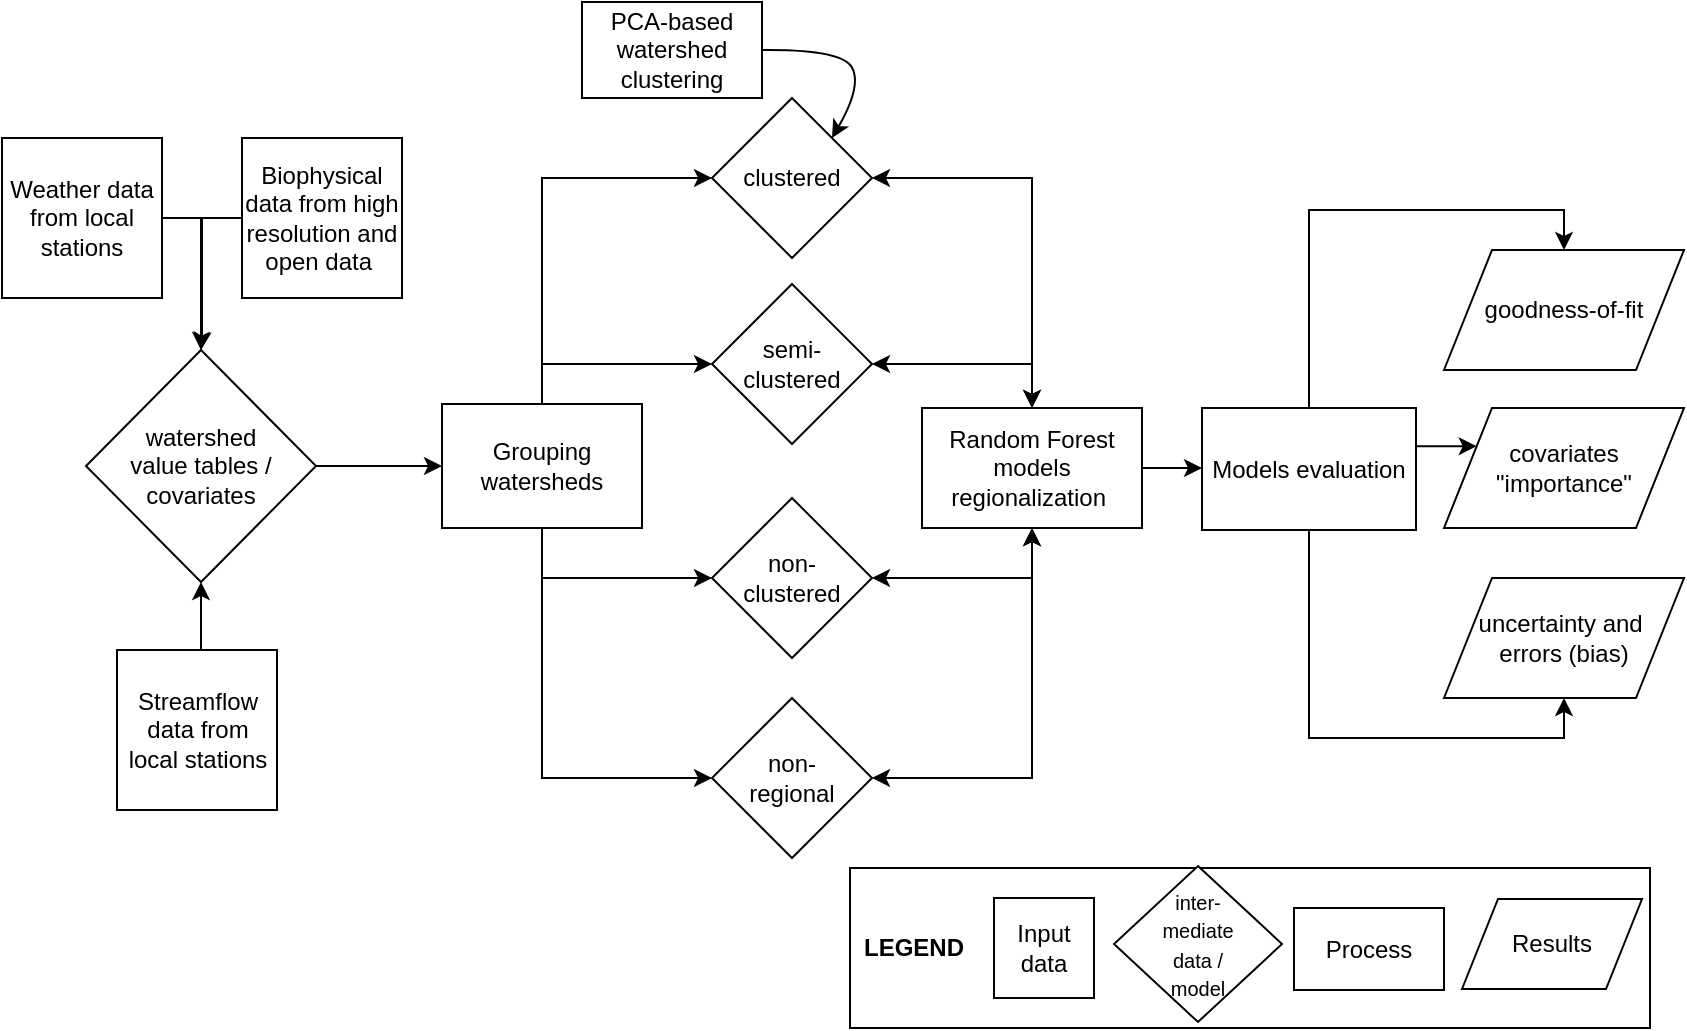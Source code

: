 <mxfile version="13.0.9" type="github">
  <diagram id="bYQAmi5o1peEwi6wcEYm" name="Page-1">
    <mxGraphModel dx="1221" dy="668" grid="1" gridSize="10" guides="1" tooltips="1" connect="1" arrows="1" fold="1" page="1" pageScale="1" pageWidth="850" pageHeight="1100" math="0" shadow="0">
      <root>
        <mxCell id="0" />
        <mxCell id="1" parent="0" />
        <mxCell id="ImHnCGzejqPpslmc5MgL-51" value="" style="rounded=0;whiteSpace=wrap;html=1;" vertex="1" parent="1">
          <mxGeometry x="424" y="489" width="400" height="80" as="geometry" />
        </mxCell>
        <mxCell id="tvpbmF-MqwZpzHDY8pP6-20" style="edgeStyle=orthogonalEdgeStyle;rounded=0;orthogonalLoop=1;jettySize=auto;html=1;exitX=0.5;exitY=0;exitDx=0;exitDy=0;entryX=0;entryY=0.5;entryDx=0;entryDy=0;" parent="1" source="tvpbmF-MqwZpzHDY8pP6-1" target="tvpbmF-MqwZpzHDY8pP6-10" edge="1">
          <mxGeometry relative="1" as="geometry" />
        </mxCell>
        <mxCell id="tvpbmF-MqwZpzHDY8pP6-21" style="edgeStyle=orthogonalEdgeStyle;rounded=0;orthogonalLoop=1;jettySize=auto;html=1;exitX=0.5;exitY=1;exitDx=0;exitDy=0;entryX=0;entryY=0.5;entryDx=0;entryDy=0;" parent="1" source="tvpbmF-MqwZpzHDY8pP6-1" target="tvpbmF-MqwZpzHDY8pP6-18" edge="1">
          <mxGeometry relative="1" as="geometry" />
        </mxCell>
        <mxCell id="tvpbmF-MqwZpzHDY8pP6-24" style="edgeStyle=orthogonalEdgeStyle;rounded=0;orthogonalLoop=1;jettySize=auto;html=1;exitX=0.5;exitY=1;exitDx=0;exitDy=0;entryX=0;entryY=0.5;entryDx=0;entryDy=0;" parent="1" source="tvpbmF-MqwZpzHDY8pP6-1" target="tvpbmF-MqwZpzHDY8pP6-17" edge="1">
          <mxGeometry relative="1" as="geometry" />
        </mxCell>
        <mxCell id="tvpbmF-MqwZpzHDY8pP6-25" style="edgeStyle=orthogonalEdgeStyle;rounded=0;orthogonalLoop=1;jettySize=auto;html=1;exitX=0.5;exitY=0;exitDx=0;exitDy=0;entryX=0;entryY=0.5;entryDx=0;entryDy=0;" parent="1" source="tvpbmF-MqwZpzHDY8pP6-1" target="tvpbmF-MqwZpzHDY8pP6-16" edge="1">
          <mxGeometry relative="1" as="geometry" />
        </mxCell>
        <mxCell id="tvpbmF-MqwZpzHDY8pP6-1" value="Grouping watersheds" style="rounded=0;whiteSpace=wrap;html=1;" parent="1" vertex="1">
          <mxGeometry x="220" y="257" width="100" height="62" as="geometry" />
        </mxCell>
        <mxCell id="ImHnCGzejqPpslmc5MgL-2" style="edgeStyle=orthogonalEdgeStyle;rounded=0;orthogonalLoop=1;jettySize=auto;html=1;exitX=0.5;exitY=1;exitDx=0;exitDy=0;entryX=1;entryY=0.5;entryDx=0;entryDy=0;startArrow=classic;startFill=1;endArrow=classic;endFill=1;" edge="1" parent="1" source="tvpbmF-MqwZpzHDY8pP6-3" target="tvpbmF-MqwZpzHDY8pP6-18">
          <mxGeometry relative="1" as="geometry" />
        </mxCell>
        <mxCell id="ImHnCGzejqPpslmc5MgL-3" style="edgeStyle=orthogonalEdgeStyle;rounded=0;orthogonalLoop=1;jettySize=auto;html=1;exitX=0.5;exitY=1;exitDx=0;exitDy=0;entryX=1;entryY=0.5;entryDx=0;entryDy=0;startArrow=classic;startFill=1;endArrow=classic;endFill=1;" edge="1" parent="1" source="tvpbmF-MqwZpzHDY8pP6-3" target="tvpbmF-MqwZpzHDY8pP6-17">
          <mxGeometry relative="1" as="geometry" />
        </mxCell>
        <mxCell id="ImHnCGzejqPpslmc5MgL-4" style="edgeStyle=orthogonalEdgeStyle;rounded=0;orthogonalLoop=1;jettySize=auto;html=1;exitX=0.5;exitY=0;exitDx=0;exitDy=0;entryX=1;entryY=0.5;entryDx=0;entryDy=0;startArrow=classic;startFill=1;endArrow=classic;endFill=1;" edge="1" parent="1" source="tvpbmF-MqwZpzHDY8pP6-3" target="tvpbmF-MqwZpzHDY8pP6-16">
          <mxGeometry relative="1" as="geometry" />
        </mxCell>
        <mxCell id="ImHnCGzejqPpslmc5MgL-54" style="edgeStyle=orthogonalEdgeStyle;rounded=0;orthogonalLoop=1;jettySize=auto;html=1;exitX=1;exitY=0.5;exitDx=0;exitDy=0;entryX=0;entryY=0.5;entryDx=0;entryDy=0;startArrow=none;startFill=0;endArrow=classic;endFill=1;" edge="1" parent="1" source="tvpbmF-MqwZpzHDY8pP6-3" target="ImHnCGzejqPpslmc5MgL-5">
          <mxGeometry relative="1" as="geometry" />
        </mxCell>
        <mxCell id="tvpbmF-MqwZpzHDY8pP6-3" value="Random Forest models regionalization&amp;nbsp;" style="rounded=0;whiteSpace=wrap;html=1;" parent="1" vertex="1">
          <mxGeometry x="460" y="259" width="110" height="60" as="geometry" />
        </mxCell>
        <mxCell id="ImHnCGzejqPpslmc5MgL-36" style="edgeStyle=orthogonalEdgeStyle;rounded=0;orthogonalLoop=1;jettySize=auto;html=1;exitX=1;exitY=0.5;exitDx=0;exitDy=0;entryX=0;entryY=0.5;entryDx=0;entryDy=0;startArrow=none;startFill=0;endArrow=classic;endFill=1;" edge="1" parent="1" source="tvpbmF-MqwZpzHDY8pP6-5" target="tvpbmF-MqwZpzHDY8pP6-1">
          <mxGeometry relative="1" as="geometry" />
        </mxCell>
        <mxCell id="tvpbmF-MqwZpzHDY8pP6-5" value="watershed &lt;br&gt;value tables / covariates" style="rhombus;whiteSpace=wrap;html=1;" parent="1" vertex="1">
          <mxGeometry x="42" y="230" width="115" height="116" as="geometry" />
        </mxCell>
        <mxCell id="ImHnCGzejqPpslmc5MgL-31" style="edgeStyle=orthogonalEdgeStyle;rounded=0;orthogonalLoop=1;jettySize=auto;html=1;exitX=0;exitY=0.5;exitDx=0;exitDy=0;entryX=0.5;entryY=0;entryDx=0;entryDy=0;startArrow=none;startFill=0;endArrow=classic;endFill=1;" edge="1" parent="1" source="tvpbmF-MqwZpzHDY8pP6-7" target="tvpbmF-MqwZpzHDY8pP6-5">
          <mxGeometry relative="1" as="geometry" />
        </mxCell>
        <mxCell id="tvpbmF-MqwZpzHDY8pP6-7" value="&lt;span&gt;Biophysical data from high resolution and open data&amp;nbsp;&lt;/span&gt;" style="whiteSpace=wrap;html=1;aspect=fixed;" parent="1" vertex="1">
          <mxGeometry x="120" y="124" width="80" height="80" as="geometry" />
        </mxCell>
        <mxCell id="ImHnCGzejqPpslmc5MgL-30" style="edgeStyle=orthogonalEdgeStyle;rounded=0;orthogonalLoop=1;jettySize=auto;html=1;exitX=1;exitY=0.5;exitDx=0;exitDy=0;entryX=0.5;entryY=0;entryDx=0;entryDy=0;startArrow=none;startFill=0;endArrow=classic;endFill=1;" edge="1" parent="1" source="tvpbmF-MqwZpzHDY8pP6-8" target="tvpbmF-MqwZpzHDY8pP6-5">
          <mxGeometry relative="1" as="geometry" />
        </mxCell>
        <mxCell id="tvpbmF-MqwZpzHDY8pP6-8" value="&lt;span&gt;Weather data from local stations&lt;/span&gt;" style="whiteSpace=wrap;html=1;aspect=fixed;" parent="1" vertex="1">
          <mxGeometry y="124" width="80" height="80" as="geometry" />
        </mxCell>
        <mxCell id="tvpbmF-MqwZpzHDY8pP6-36" style="edgeStyle=orthogonalEdgeStyle;rounded=0;orthogonalLoop=1;jettySize=auto;html=1;exitX=0.5;exitY=0;exitDx=0;exitDy=0;entryX=0.5;entryY=1;entryDx=0;entryDy=0;" parent="1" source="tvpbmF-MqwZpzHDY8pP6-9" target="tvpbmF-MqwZpzHDY8pP6-5" edge="1">
          <mxGeometry relative="1" as="geometry" />
        </mxCell>
        <mxCell id="tvpbmF-MqwZpzHDY8pP6-9" value="&lt;span&gt;Streamflow data from local stations&lt;/span&gt;" style="whiteSpace=wrap;html=1;aspect=fixed;" parent="1" vertex="1">
          <mxGeometry x="57.5" y="380" width="80" height="80" as="geometry" />
        </mxCell>
        <mxCell id="ImHnCGzejqPpslmc5MgL-1" style="edgeStyle=orthogonalEdgeStyle;rounded=0;orthogonalLoop=1;jettySize=auto;html=1;exitX=1;exitY=0.5;exitDx=0;exitDy=0;entryX=0.5;entryY=0;entryDx=0;entryDy=0;endArrow=classic;endFill=1;startArrow=classic;startFill=1;" edge="1" parent="1" source="tvpbmF-MqwZpzHDY8pP6-10" target="tvpbmF-MqwZpzHDY8pP6-3">
          <mxGeometry relative="1" as="geometry" />
        </mxCell>
        <mxCell id="tvpbmF-MqwZpzHDY8pP6-10" value="clustered" style="rhombus;whiteSpace=wrap;html=1;" parent="1" vertex="1">
          <mxGeometry x="355" y="104" width="80" height="80" as="geometry" />
        </mxCell>
        <mxCell id="tvpbmF-MqwZpzHDY8pP6-16" value="semi-clustered" style="rhombus;whiteSpace=wrap;html=1;" parent="1" vertex="1">
          <mxGeometry x="355" y="197" width="80" height="80" as="geometry" />
        </mxCell>
        <mxCell id="tvpbmF-MqwZpzHDY8pP6-17" value="non-&lt;br&gt;clustered" style="rhombus;whiteSpace=wrap;html=1;" parent="1" vertex="1">
          <mxGeometry x="355" y="304" width="80" height="80" as="geometry" />
        </mxCell>
        <mxCell id="tvpbmF-MqwZpzHDY8pP6-18" value="non-&lt;br&gt;regional" style="rhombus;whiteSpace=wrap;html=1;" parent="1" vertex="1">
          <mxGeometry x="355" y="404" width="80" height="80" as="geometry" />
        </mxCell>
        <mxCell id="ImHnCGzejqPpslmc5MgL-42" style="edgeStyle=orthogonalEdgeStyle;rounded=0;orthogonalLoop=1;jettySize=auto;html=1;exitX=0.5;exitY=0;exitDx=0;exitDy=0;entryX=0.5;entryY=0;entryDx=0;entryDy=0;startArrow=none;startFill=0;endArrow=classic;endFill=1;" edge="1" parent="1" source="ImHnCGzejqPpslmc5MgL-5" target="ImHnCGzejqPpslmc5MgL-22">
          <mxGeometry relative="1" as="geometry" />
        </mxCell>
        <mxCell id="ImHnCGzejqPpslmc5MgL-44" style="edgeStyle=orthogonalEdgeStyle;rounded=0;orthogonalLoop=1;jettySize=auto;html=1;exitX=0.5;exitY=1;exitDx=0;exitDy=0;entryX=0.5;entryY=1;entryDx=0;entryDy=0;startArrow=none;startFill=0;endArrow=classic;endFill=1;" edge="1" parent="1" source="ImHnCGzejqPpslmc5MgL-5" target="ImHnCGzejqPpslmc5MgL-24">
          <mxGeometry relative="1" as="geometry" />
        </mxCell>
        <mxCell id="ImHnCGzejqPpslmc5MgL-48" style="edgeStyle=orthogonalEdgeStyle;rounded=0;orthogonalLoop=1;jettySize=auto;html=1;exitX=1;exitY=0.25;exitDx=0;exitDy=0;entryX=0;entryY=0.25;entryDx=0;entryDy=0;startArrow=none;startFill=0;endArrow=classic;endFill=1;" edge="1" parent="1" source="ImHnCGzejqPpslmc5MgL-5" target="ImHnCGzejqPpslmc5MgL-23">
          <mxGeometry relative="1" as="geometry">
            <Array as="points">
              <mxPoint x="707" y="278" />
            </Array>
          </mxGeometry>
        </mxCell>
        <mxCell id="ImHnCGzejqPpslmc5MgL-5" value="Models evaluation" style="rounded=0;whiteSpace=wrap;html=1;" vertex="1" parent="1">
          <mxGeometry x="600" y="259" width="107" height="61" as="geometry" />
        </mxCell>
        <mxCell id="ImHnCGzejqPpslmc5MgL-15" value="" style="curved=1;endArrow=classic;html=1;exitX=1;exitY=0.5;exitDx=0;exitDy=0;entryX=1;entryY=0;entryDx=0;entryDy=0;" edge="1" parent="1" source="ImHnCGzejqPpslmc5MgL-38" target="tvpbmF-MqwZpzHDY8pP6-10">
          <mxGeometry width="50" height="50" relative="1" as="geometry">
            <mxPoint x="378" y="90" as="sourcePoint" />
            <mxPoint x="420" y="29.5" as="targetPoint" />
            <Array as="points">
              <mxPoint x="420" y="79.5" />
              <mxPoint x="430" y="98" />
            </Array>
          </mxGeometry>
        </mxCell>
        <mxCell id="ImHnCGzejqPpslmc5MgL-22" value="goodness-of-fit" style="shape=parallelogram;perimeter=parallelogramPerimeter;whiteSpace=wrap;html=1;" vertex="1" parent="1">
          <mxGeometry x="721" y="180" width="120" height="60" as="geometry" />
        </mxCell>
        <mxCell id="ImHnCGzejqPpslmc5MgL-23" value="covariates &quot;importance&quot;" style="shape=parallelogram;perimeter=parallelogramPerimeter;whiteSpace=wrap;html=1;" vertex="1" parent="1">
          <mxGeometry x="721" y="259" width="120" height="60" as="geometry" />
        </mxCell>
        <mxCell id="ImHnCGzejqPpslmc5MgL-24" value="uncertainty and&amp;nbsp;&lt;br&gt;errors (bias)" style="shape=parallelogram;perimeter=parallelogramPerimeter;whiteSpace=wrap;html=1;" vertex="1" parent="1">
          <mxGeometry x="721" y="344" width="120" height="60" as="geometry" />
        </mxCell>
        <mxCell id="ImHnCGzejqPpslmc5MgL-25" value="&lt;span&gt;Input data&lt;/span&gt;" style="whiteSpace=wrap;html=1;aspect=fixed;" vertex="1" parent="1">
          <mxGeometry x="496" y="504" width="50" height="50" as="geometry" />
        </mxCell>
        <mxCell id="ImHnCGzejqPpslmc5MgL-26" value="&lt;font style=&quot;font-size: 10px&quot;&gt;inter-&lt;br&gt;mediate &lt;br&gt;data /&lt;br&gt;model&lt;/font&gt;" style="rhombus;whiteSpace=wrap;html=1;" vertex="1" parent="1">
          <mxGeometry x="556" y="488" width="84" height="78" as="geometry" />
        </mxCell>
        <mxCell id="ImHnCGzejqPpslmc5MgL-27" value="Process" style="rounded=0;whiteSpace=wrap;html=1;" vertex="1" parent="1">
          <mxGeometry x="646" y="509" width="75" height="41" as="geometry" />
        </mxCell>
        <mxCell id="ImHnCGzejqPpslmc5MgL-28" value="Results" style="shape=parallelogram;perimeter=parallelogramPerimeter;whiteSpace=wrap;html=1;" vertex="1" parent="1">
          <mxGeometry x="730" y="504.5" width="90" height="45" as="geometry" />
        </mxCell>
        <mxCell id="ImHnCGzejqPpslmc5MgL-32" value="LEGEND" style="text;html=1;strokeColor=none;fillColor=none;align=center;verticalAlign=middle;whiteSpace=wrap;rounded=0;fontStyle=1" vertex="1" parent="1">
          <mxGeometry x="436" y="519" width="40" height="20" as="geometry" />
        </mxCell>
        <mxCell id="ImHnCGzejqPpslmc5MgL-38" value="PCA-based watershed clustering" style="rounded=0;whiteSpace=wrap;html=1;" vertex="1" parent="1">
          <mxGeometry x="290" y="56" width="90" height="48" as="geometry" />
        </mxCell>
      </root>
    </mxGraphModel>
  </diagram>
</mxfile>
